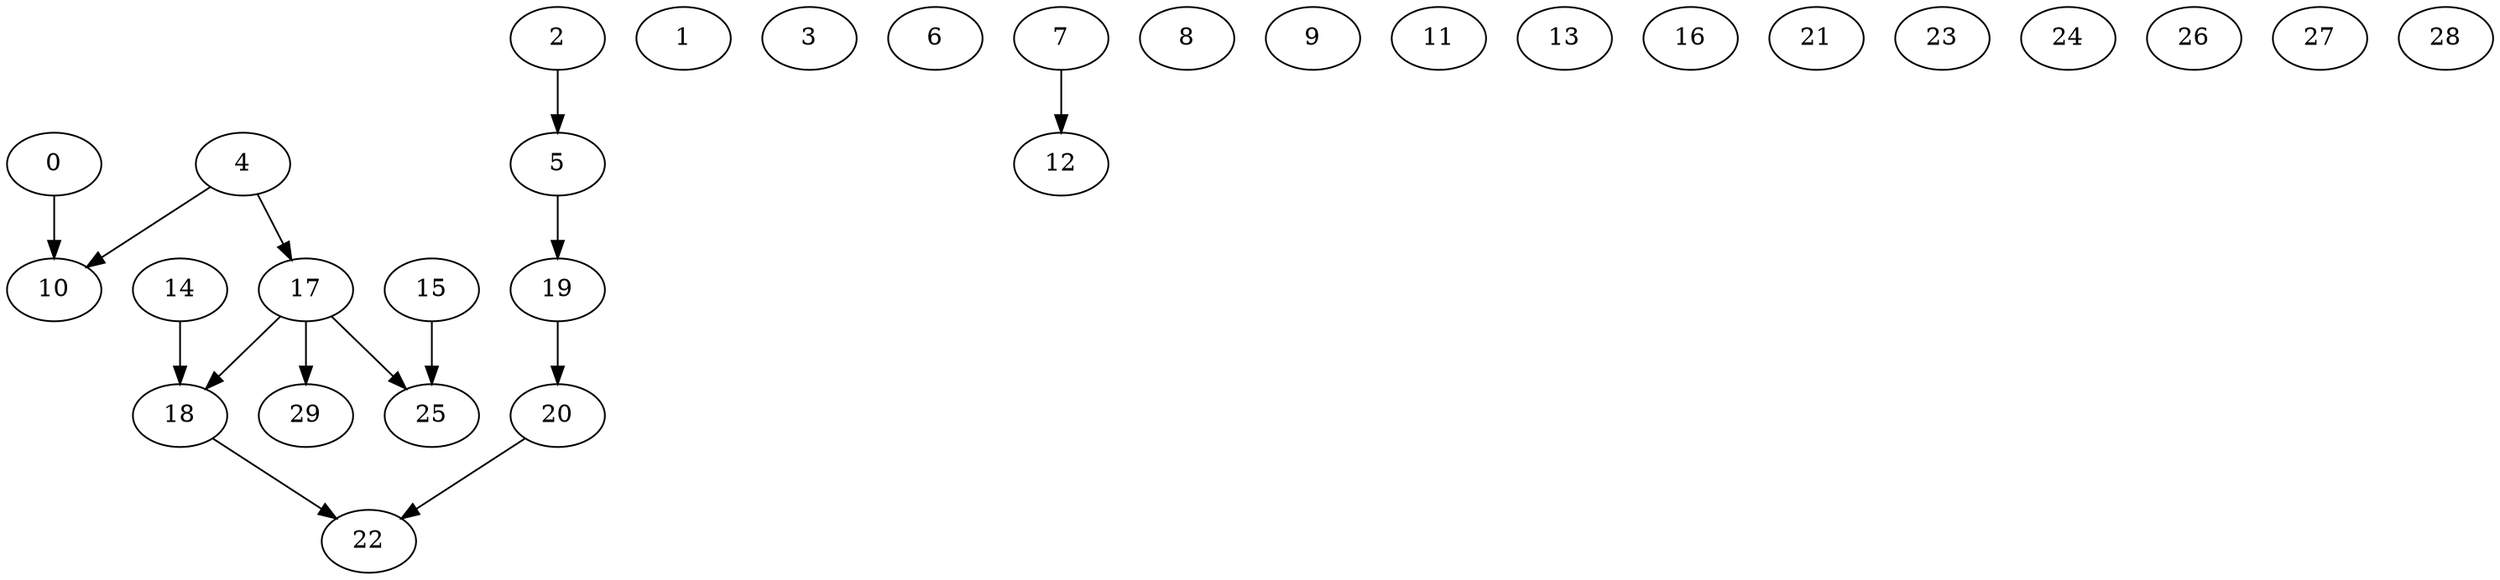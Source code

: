 digraph "Random_Nodes_30_Density_0.47_CCR_0.99_WeightType_Random" {
	0	 [Weight=3];
	10	 [Weight=6];
	0 -> 10	 [Weight=21];
	1	 [Weight=8];
	2	 [Weight=7];
	5	 [Weight=6];
	2 -> 5	 [Weight=13];
	3	 [Weight=10];
	4	 [Weight=2];
	4 -> 10	 [Weight=8];
	17	 [Weight=4];
	4 -> 17	 [Weight=8];
	19	 [Weight=6];
	5 -> 19	 [Weight=16];
	6	 [Weight=10];
	7	 [Weight=2];
	12	 [Weight=10];
	7 -> 12	 [Weight=16];
	8	 [Weight=3];
	9	 [Weight=7];
	11	 [Weight=9];
	13	 [Weight=7];
	14	 [Weight=6];
	18	 [Weight=4];
	14 -> 18	 [Weight=5];
	15	 [Weight=4];
	25	 [Weight=9];
	15 -> 25	 [Weight=19];
	16	 [Weight=8];
	17 -> 18	 [Weight=8];
	17 -> 25	 [Weight=8];
	29	 [Weight=7];
	17 -> 29	 [Weight=24];
	22	 [Weight=9];
	18 -> 22	 [Weight=21];
	20	 [Weight=5];
	19 -> 20	 [Weight=21];
	20 -> 22	 [Weight=5];
	21	 [Weight=8];
	23	 [Weight=9];
	24	 [Weight=8];
	26	 [Weight=6];
	27	 [Weight=5];
	28	 [Weight=6];
}
